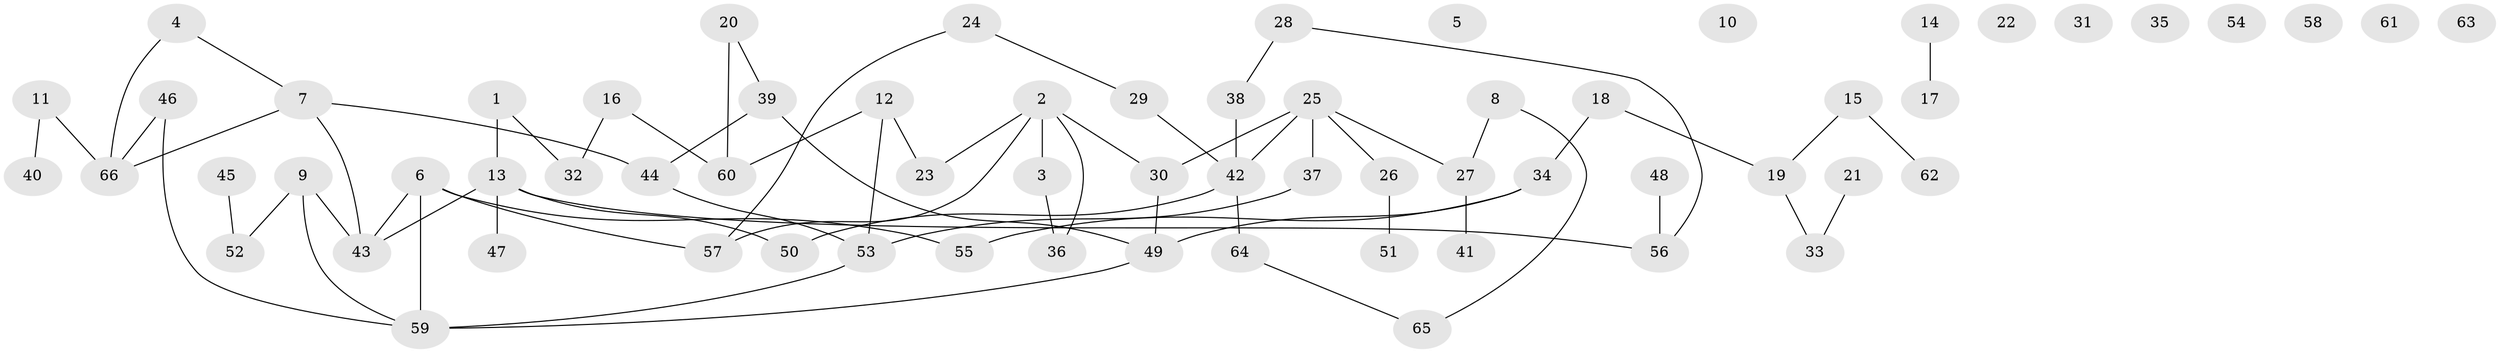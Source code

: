 // coarse degree distribution, {5: 0.16666666666666666, 4: 0.1111111111111111, 3: 0.2222222222222222, 7: 0.05555555555555555, 1: 0.1111111111111111, 2: 0.2777777777777778, 6: 0.05555555555555555}
// Generated by graph-tools (version 1.1) at 2025/35/03/04/25 23:35:49]
// undirected, 66 vertices, 71 edges
graph export_dot {
  node [color=gray90,style=filled];
  1;
  2;
  3;
  4;
  5;
  6;
  7;
  8;
  9;
  10;
  11;
  12;
  13;
  14;
  15;
  16;
  17;
  18;
  19;
  20;
  21;
  22;
  23;
  24;
  25;
  26;
  27;
  28;
  29;
  30;
  31;
  32;
  33;
  34;
  35;
  36;
  37;
  38;
  39;
  40;
  41;
  42;
  43;
  44;
  45;
  46;
  47;
  48;
  49;
  50;
  51;
  52;
  53;
  54;
  55;
  56;
  57;
  58;
  59;
  60;
  61;
  62;
  63;
  64;
  65;
  66;
  1 -- 13;
  1 -- 32;
  2 -- 3;
  2 -- 23;
  2 -- 30;
  2 -- 36;
  2 -- 57;
  3 -- 36;
  4 -- 7;
  4 -- 66;
  6 -- 43;
  6 -- 55;
  6 -- 57;
  6 -- 59;
  7 -- 43;
  7 -- 44;
  7 -- 66;
  8 -- 27;
  8 -- 65;
  9 -- 43;
  9 -- 52;
  9 -- 59;
  11 -- 40;
  11 -- 66;
  12 -- 23;
  12 -- 53;
  12 -- 60;
  13 -- 43;
  13 -- 47;
  13 -- 50;
  13 -- 56;
  14 -- 17;
  15 -- 19;
  15 -- 62;
  16 -- 32;
  16 -- 60;
  18 -- 19;
  18 -- 34;
  19 -- 33;
  20 -- 39;
  20 -- 60;
  21 -- 33;
  24 -- 29;
  24 -- 57;
  25 -- 26;
  25 -- 27;
  25 -- 30;
  25 -- 37;
  25 -- 42;
  26 -- 51;
  27 -- 41;
  28 -- 38;
  28 -- 56;
  29 -- 42;
  30 -- 49;
  34 -- 49;
  34 -- 55;
  37 -- 53;
  38 -- 42;
  39 -- 44;
  39 -- 49;
  42 -- 50;
  42 -- 64;
  44 -- 53;
  45 -- 52;
  46 -- 59;
  46 -- 66;
  48 -- 56;
  49 -- 59;
  53 -- 59;
  64 -- 65;
}

